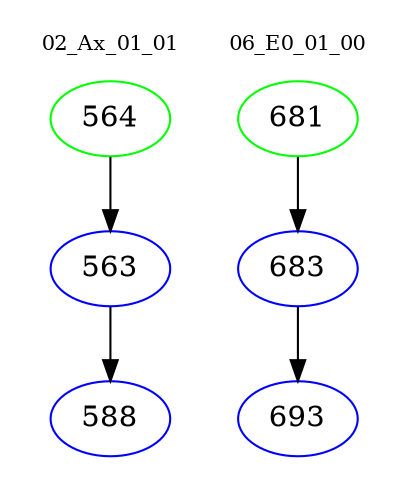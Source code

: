 digraph{
subgraph cluster_0 {
color = white
label = "02_Ax_01_01";
fontsize=10;
T0_564 [label="564", color="green"]
T0_564 -> T0_563 [color="black"]
T0_563 [label="563", color="blue"]
T0_563 -> T0_588 [color="black"]
T0_588 [label="588", color="blue"]
}
subgraph cluster_1 {
color = white
label = "06_E0_01_00";
fontsize=10;
T1_681 [label="681", color="green"]
T1_681 -> T1_683 [color="black"]
T1_683 [label="683", color="blue"]
T1_683 -> T1_693 [color="black"]
T1_693 [label="693", color="blue"]
}
}
